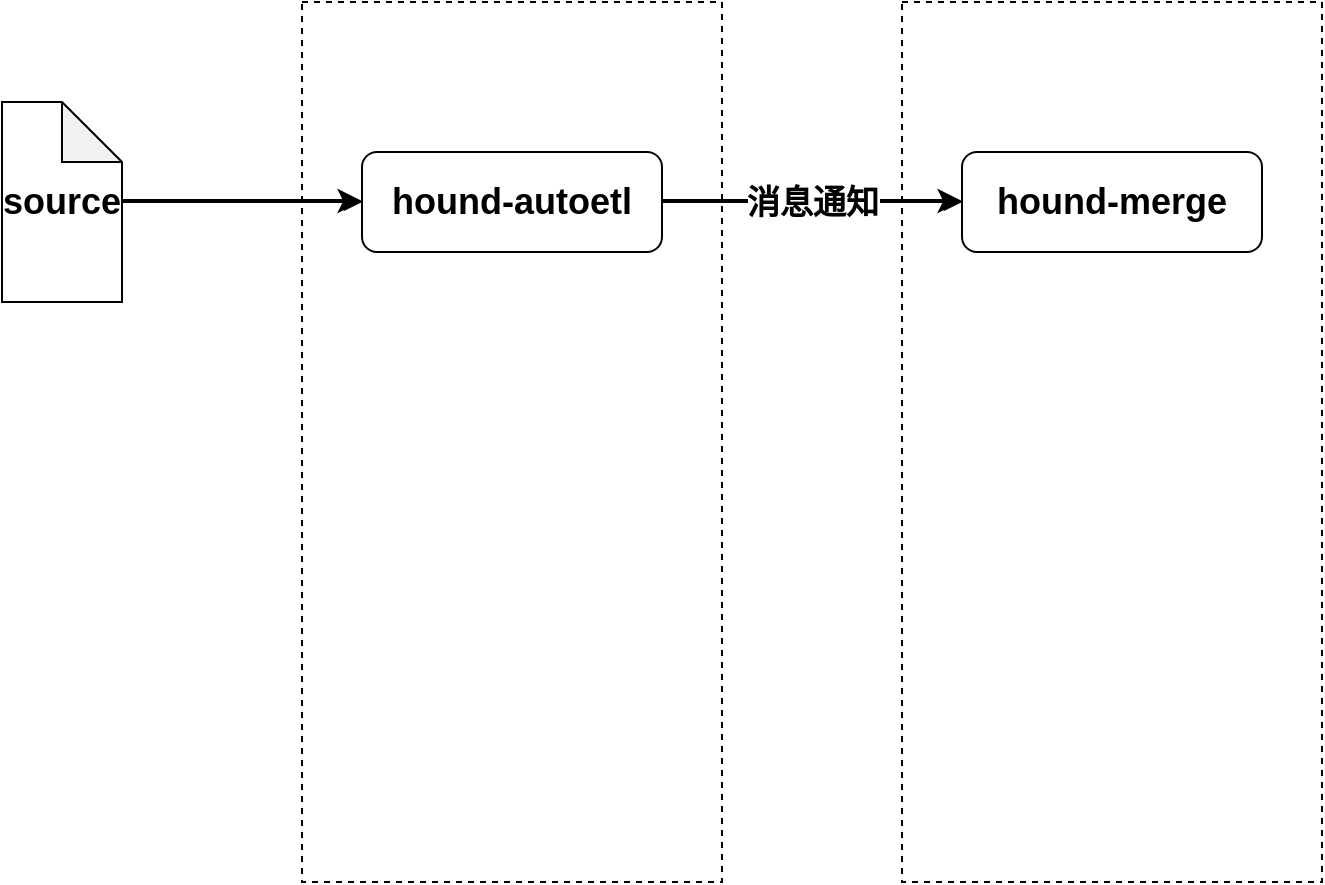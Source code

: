 <mxfile version="16.6.3" type="github">
  <diagram id="nQHFIvQ6dZqCZj452bg0" name="第 1 页">
    <mxGraphModel dx="1267" dy="532" grid="1" gridSize="10" guides="1" tooltips="1" connect="1" arrows="1" fold="1" page="1" pageScale="1" pageWidth="827" pageHeight="1169" math="0" shadow="0">
      <root>
        <mxCell id="0" />
        <mxCell id="1" parent="0" />
        <mxCell id="ZaKkyevfAZTXTg-qhni0-29" value="" style="rounded=0;whiteSpace=wrap;html=1;dashed=1;" vertex="1" parent="1">
          <mxGeometry x="520" y="90" width="210" height="440" as="geometry" />
        </mxCell>
        <mxCell id="ZaKkyevfAZTXTg-qhni0-17" value="" style="rounded=0;whiteSpace=wrap;html=1;dashed=1;" vertex="1" parent="1">
          <mxGeometry x="220" y="90" width="210" height="440" as="geometry" />
        </mxCell>
        <mxCell id="ZaKkyevfAZTXTg-qhni0-14" style="edgeStyle=orthogonalEdgeStyle;rounded=0;orthogonalLoop=1;jettySize=auto;html=1;entryX=0;entryY=0.5;entryDx=0;entryDy=0;" edge="1" parent="1" source="ZaKkyevfAZTXTg-qhni0-7" target="ZaKkyevfAZTXTg-qhni0-13">
          <mxGeometry relative="1" as="geometry" />
        </mxCell>
        <mxCell id="ZaKkyevfAZTXTg-qhni0-7" value="&lt;h2&gt;source&lt;/h2&gt;" style="shape=note;whiteSpace=wrap;html=1;backgroundOutline=1;darkOpacity=0.05;" vertex="1" parent="1">
          <mxGeometry x="70" y="140" width="60" height="100" as="geometry" />
        </mxCell>
        <mxCell id="ZaKkyevfAZTXTg-qhni0-13" value="&lt;h2&gt;hound-autoetl&lt;/h2&gt;" style="rounded=1;whiteSpace=wrap;html=1;" vertex="1" parent="1">
          <mxGeometry x="250" y="165" width="150" height="50" as="geometry" />
        </mxCell>
        <mxCell id="ZaKkyevfAZTXTg-qhni0-15" value="&lt;h2&gt;hound-merge&lt;/h2&gt;" style="rounded=1;whiteSpace=wrap;html=1;" vertex="1" parent="1">
          <mxGeometry x="550" y="165" width="150" height="50" as="geometry" />
        </mxCell>
        <mxCell id="ZaKkyevfAZTXTg-qhni0-27" value="" style="endArrow=classic;html=1;rounded=0;entryX=0;entryY=0.5;entryDx=0;entryDy=0;" edge="1" parent="1" target="ZaKkyevfAZTXTg-qhni0-15">
          <mxGeometry relative="1" as="geometry">
            <mxPoint x="400" y="190" as="sourcePoint" />
            <mxPoint x="500" y="190" as="targetPoint" />
          </mxGeometry>
        </mxCell>
        <mxCell id="ZaKkyevfAZTXTg-qhni0-28" value="&lt;h2&gt;&lt;font face=&quot;Times New Roman&quot;&gt;消息通知&lt;/font&gt;&lt;/h2&gt;" style="edgeLabel;resizable=0;html=1;align=center;verticalAlign=middle;dashed=1;sketch=1;" connectable="0" vertex="1" parent="ZaKkyevfAZTXTg-qhni0-27">
          <mxGeometry relative="1" as="geometry" />
        </mxCell>
        <mxCell id="ZaKkyevfAZTXTg-qhni0-30" style="edgeStyle=orthogonalEdgeStyle;rounded=0;orthogonalLoop=1;jettySize=auto;html=1;entryX=0;entryY=0.5;entryDx=0;entryDy=0;strokeWidth=2;" edge="1" parent="1">
          <mxGeometry relative="1" as="geometry">
            <mxPoint x="130" y="189.5" as="sourcePoint" />
            <mxPoint x="250" y="189.5" as="targetPoint" />
          </mxGeometry>
        </mxCell>
        <mxCell id="ZaKkyevfAZTXTg-qhni0-31" value="" style="endArrow=classic;html=1;rounded=0;entryX=0;entryY=0.5;entryDx=0;entryDy=0;strokeWidth=2;" edge="1" parent="1">
          <mxGeometry relative="1" as="geometry">
            <mxPoint x="400" y="189.5" as="sourcePoint" />
            <mxPoint x="550" y="189.5" as="targetPoint" />
          </mxGeometry>
        </mxCell>
        <mxCell id="ZaKkyevfAZTXTg-qhni0-32" value="&lt;h2&gt;&lt;font face=&quot;Times New Roman&quot;&gt;消息通知&lt;/font&gt;&lt;/h2&gt;" style="edgeLabel;resizable=0;html=1;align=center;verticalAlign=middle;dashed=1;sketch=1;" connectable="0" vertex="1" parent="ZaKkyevfAZTXTg-qhni0-31">
          <mxGeometry relative="1" as="geometry" />
        </mxCell>
      </root>
    </mxGraphModel>
  </diagram>
</mxfile>
